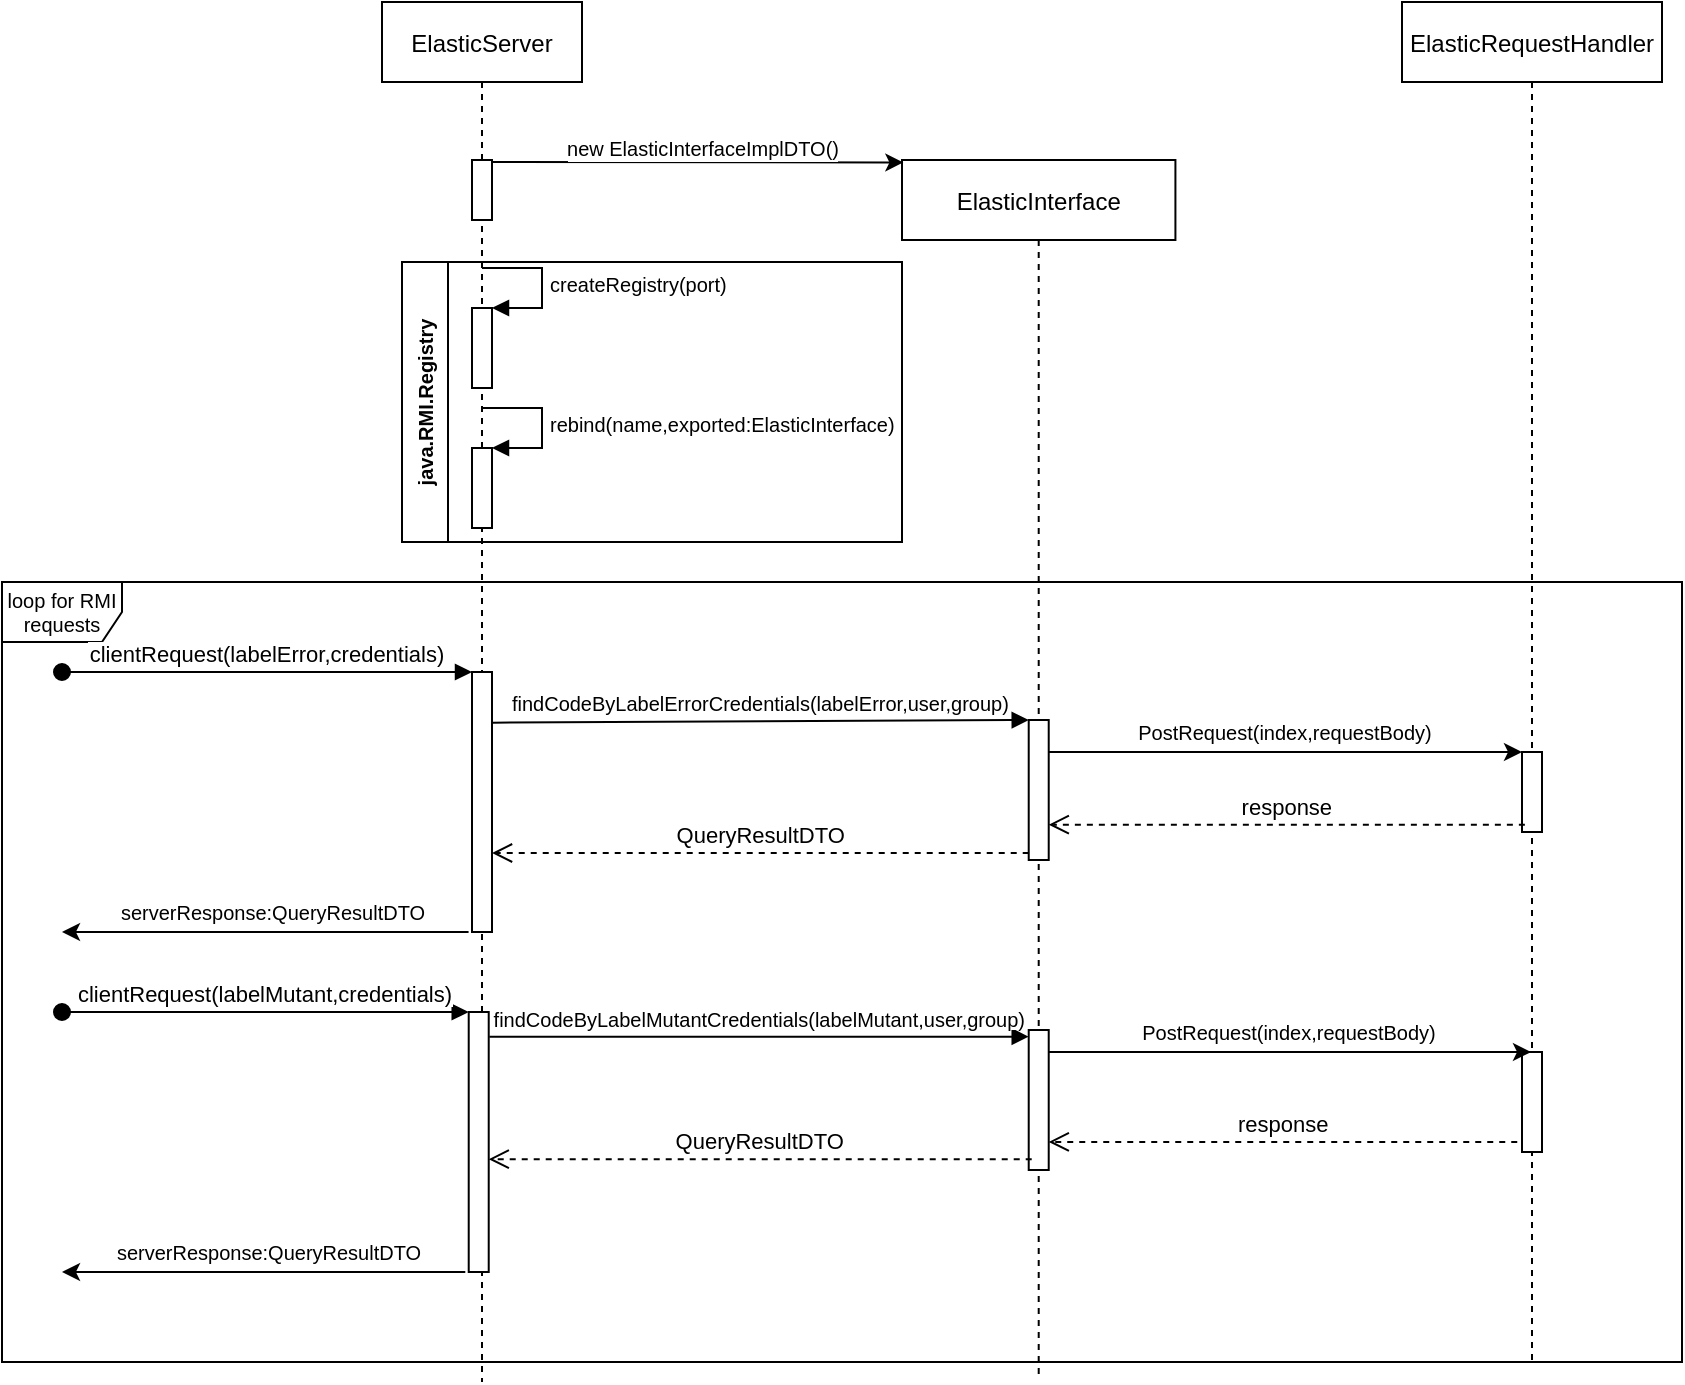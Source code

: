 <mxfile version="15.6.2" type="github">
  <diagram id="kgpKYQtTHZ0yAKxKKP6v" name="Page-1">
    <mxGraphModel dx="1831" dy="499" grid="1" gridSize="10" guides="1" tooltips="1" connect="1" arrows="1" fold="1" page="1" pageScale="1" pageWidth="850" pageHeight="1100" math="0" shadow="0">
      <root>
        <mxCell id="0" />
        <mxCell id="1" parent="0" />
        <mxCell id="6yEHF6eIrHNhduy1DD2R-30" value="loop for RMI requests" style="shape=umlFrame;whiteSpace=wrap;html=1;fontSize=10;" vertex="1" parent="1">
          <mxGeometry x="-70" y="370" width="840" height="390" as="geometry" />
        </mxCell>
        <mxCell id="3nuBFxr9cyL0pnOWT2aG-1" value="ElasticServer" style="shape=umlLifeline;perimeter=lifelinePerimeter;container=1;collapsible=0;recursiveResize=0;rounded=0;shadow=0;strokeWidth=1;" parent="1" vertex="1">
          <mxGeometry x="120" y="80" width="100" height="690" as="geometry" />
        </mxCell>
        <mxCell id="3nuBFxr9cyL0pnOWT2aG-2" value="" style="points=[];perimeter=orthogonalPerimeter;rounded=0;shadow=0;strokeWidth=1;" parent="3nuBFxr9cyL0pnOWT2aG-1" vertex="1">
          <mxGeometry x="43.36" y="505" width="10" height="130" as="geometry" />
        </mxCell>
        <mxCell id="6yEHF6eIrHNhduy1DD2R-21" value="clientRequest(labelMutant,credentials)" style="verticalAlign=bottom;startArrow=oval;endArrow=block;startSize=8;shadow=0;strokeWidth=1;" edge="1" parent="3nuBFxr9cyL0pnOWT2aG-1">
          <mxGeometry relative="1" as="geometry">
            <mxPoint x="-160" y="505" as="sourcePoint" />
            <mxPoint x="43.36" y="505" as="targetPoint" />
          </mxGeometry>
        </mxCell>
        <mxCell id="6yEHF6eIrHNhduy1DD2R-26" value="" style="points=[];perimeter=orthogonalPerimeter;rounded=0;shadow=0;strokeWidth=1;" vertex="1" parent="3nuBFxr9cyL0pnOWT2aG-1">
          <mxGeometry x="45.0" y="335" width="10" height="130" as="geometry" />
        </mxCell>
        <mxCell id="6yEHF6eIrHNhduy1DD2R-27" value="clientRequest(labelError,credentials)" style="verticalAlign=bottom;startArrow=oval;endArrow=block;startSize=8;shadow=0;strokeWidth=1;" edge="1" parent="3nuBFxr9cyL0pnOWT2aG-1" target="6yEHF6eIrHNhduy1DD2R-26">
          <mxGeometry relative="1" as="geometry">
            <mxPoint x="-160" y="335" as="sourcePoint" />
            <mxPoint x="43.36" y="335" as="targetPoint" />
          </mxGeometry>
        </mxCell>
        <mxCell id="6yEHF6eIrHNhduy1DD2R-28" value="" style="endArrow=classic;html=1;rounded=0;fontSize=10;exitX=-0.171;exitY=1;exitDx=0;exitDy=0;exitPerimeter=0;" edge="1" parent="3nuBFxr9cyL0pnOWT2aG-1" source="6yEHF6eIrHNhduy1DD2R-26">
          <mxGeometry width="50" height="50" relative="1" as="geometry">
            <mxPoint x="38.36" y="459" as="sourcePoint" />
            <mxPoint x="-160" y="465" as="targetPoint" />
          </mxGeometry>
        </mxCell>
        <mxCell id="6yEHF6eIrHNhduy1DD2R-29" value="serverResponse:QueryResultDTO" style="edgeLabel;html=1;align=center;verticalAlign=middle;resizable=0;points=[];fontSize=10;" vertex="1" connectable="0" parent="6yEHF6eIrHNhduy1DD2R-28">
          <mxGeometry x="-0.153" relative="1" as="geometry">
            <mxPoint x="-13" y="-10" as="offset" />
          </mxGeometry>
        </mxCell>
        <mxCell id="6yEHF6eIrHNhduy1DD2R-31" value="" style="points=[];perimeter=orthogonalPerimeter;rounded=0;shadow=0;strokeWidth=1;" vertex="1" parent="3nuBFxr9cyL0pnOWT2aG-1">
          <mxGeometry x="45" y="79" width="10" height="30" as="geometry" />
        </mxCell>
        <mxCell id="6yEHF6eIrHNhduy1DD2R-34" value="" style="html=1;points=[];perimeter=orthogonalPerimeter;fontSize=10;" vertex="1" parent="3nuBFxr9cyL0pnOWT2aG-1">
          <mxGeometry x="45" y="153" width="10" height="40" as="geometry" />
        </mxCell>
        <mxCell id="6yEHF6eIrHNhduy1DD2R-35" value="createRegistry(port)" style="edgeStyle=orthogonalEdgeStyle;html=1;align=left;spacingLeft=2;endArrow=block;rounded=0;entryX=1;entryY=0;fontSize=10;" edge="1" target="6yEHF6eIrHNhduy1DD2R-34" parent="3nuBFxr9cyL0pnOWT2aG-1">
          <mxGeometry relative="1" as="geometry">
            <mxPoint x="50" y="133" as="sourcePoint" />
            <Array as="points">
              <mxPoint x="80" y="133" />
            </Array>
          </mxGeometry>
        </mxCell>
        <mxCell id="6yEHF6eIrHNhduy1DD2R-37" value="" style="html=1;points=[];perimeter=orthogonalPerimeter;fontSize=10;" vertex="1" parent="3nuBFxr9cyL0pnOWT2aG-1">
          <mxGeometry x="45" y="223" width="10" height="40" as="geometry" />
        </mxCell>
        <mxCell id="6yEHF6eIrHNhduy1DD2R-38" value="rebind(name,exported:ElasticInterface)" style="edgeStyle=orthogonalEdgeStyle;html=1;align=left;spacingLeft=2;endArrow=block;rounded=0;entryX=1;entryY=0;fontSize=10;" edge="1" target="6yEHF6eIrHNhduy1DD2R-37" parent="3nuBFxr9cyL0pnOWT2aG-1">
          <mxGeometry relative="1" as="geometry">
            <mxPoint x="50" y="203" as="sourcePoint" />
            <Array as="points">
              <mxPoint x="80" y="203" />
            </Array>
          </mxGeometry>
        </mxCell>
        <mxCell id="3nuBFxr9cyL0pnOWT2aG-5" value="ElasticInterface" style="shape=umlLifeline;perimeter=lifelinePerimeter;container=1;collapsible=0;recursiveResize=0;rounded=0;shadow=0;strokeWidth=1;" parent="1" vertex="1">
          <mxGeometry x="380" y="159" width="136.71" height="610" as="geometry" />
        </mxCell>
        <mxCell id="6yEHF6eIrHNhduy1DD2R-9" value="" style="points=[];perimeter=orthogonalPerimeter;rounded=0;shadow=0;strokeWidth=1;" vertex="1" parent="3nuBFxr9cyL0pnOWT2aG-5">
          <mxGeometry x="63.36" y="435" width="10" height="70" as="geometry" />
        </mxCell>
        <mxCell id="3nuBFxr9cyL0pnOWT2aG-6" value="" style="points=[];perimeter=orthogonalPerimeter;rounded=0;shadow=0;strokeWidth=1;" parent="3nuBFxr9cyL0pnOWT2aG-5" vertex="1">
          <mxGeometry x="63.36" y="280" width="10" height="70" as="geometry" />
        </mxCell>
        <mxCell id="3nuBFxr9cyL0pnOWT2aG-7" value="QueryResultDTO" style="verticalAlign=bottom;endArrow=open;dashed=1;endSize=8;exitX=0;exitY=0.95;shadow=0;strokeWidth=1;" parent="1" source="3nuBFxr9cyL0pnOWT2aG-6" target="6yEHF6eIrHNhduy1DD2R-26" edge="1">
          <mxGeometry relative="1" as="geometry">
            <mxPoint x="190" y="502" as="targetPoint" />
          </mxGeometry>
        </mxCell>
        <mxCell id="3nuBFxr9cyL0pnOWT2aG-8" value="findCodeByLabelErrorCredentials(labelError,user,group)" style="verticalAlign=bottom;endArrow=block;entryX=0;entryY=0;shadow=0;strokeWidth=1;fontSize=10;exitX=1.021;exitY=0.195;exitDx=0;exitDy=0;exitPerimeter=0;" parent="1" source="6yEHF6eIrHNhduy1DD2R-26" target="3nuBFxr9cyL0pnOWT2aG-6" edge="1">
          <mxGeometry relative="1" as="geometry">
            <mxPoint x="230" y="410" as="sourcePoint" />
          </mxGeometry>
        </mxCell>
        <mxCell id="6yEHF6eIrHNhduy1DD2R-1" value="ElasticRequestHandler" style="shape=umlLifeline;perimeter=lifelinePerimeter;container=1;collapsible=0;recursiveResize=0;rounded=0;shadow=0;strokeWidth=1;" vertex="1" parent="1">
          <mxGeometry x="630" y="80" width="130" height="680" as="geometry" />
        </mxCell>
        <mxCell id="6yEHF6eIrHNhduy1DD2R-10" value="" style="points=[];perimeter=orthogonalPerimeter;rounded=0;shadow=0;strokeWidth=1;" vertex="1" parent="6yEHF6eIrHNhduy1DD2R-1">
          <mxGeometry x="60" y="525" width="10" height="50" as="geometry" />
        </mxCell>
        <mxCell id="6yEHF6eIrHNhduy1DD2R-2" value="" style="points=[];perimeter=orthogonalPerimeter;rounded=0;shadow=0;strokeWidth=1;" vertex="1" parent="6yEHF6eIrHNhduy1DD2R-1">
          <mxGeometry x="60" y="375" width="10" height="40" as="geometry" />
        </mxCell>
        <mxCell id="6yEHF6eIrHNhduy1DD2R-3" value="" style="endArrow=classic;html=1;rounded=0;" edge="1" parent="1" source="3nuBFxr9cyL0pnOWT2aG-6" target="6yEHF6eIrHNhduy1DD2R-2">
          <mxGeometry width="50" height="50" relative="1" as="geometry">
            <mxPoint x="525" y="675" as="sourcePoint" />
            <mxPoint x="575" y="625" as="targetPoint" />
            <Array as="points">
              <mxPoint x="555" y="455" />
            </Array>
          </mxGeometry>
        </mxCell>
        <mxCell id="6yEHF6eIrHNhduy1DD2R-5" value="PostRequest(index,requestBody)" style="edgeLabel;html=1;align=center;verticalAlign=middle;resizable=0;points=[];fontSize=10;" vertex="1" connectable="0" parent="6yEHF6eIrHNhduy1DD2R-3">
          <mxGeometry x="-0.009" y="1" relative="1" as="geometry">
            <mxPoint y="-9" as="offset" />
          </mxGeometry>
        </mxCell>
        <mxCell id="6yEHF6eIrHNhduy1DD2R-6" value="QueryResultDTO" style="verticalAlign=bottom;endArrow=open;dashed=1;endSize=8;exitX=0.15;exitY=0.923;shadow=0;strokeWidth=1;exitDx=0;exitDy=0;exitPerimeter=0;" edge="1" parent="1" source="6yEHF6eIrHNhduy1DD2R-9" target="3nuBFxr9cyL0pnOWT2aG-2">
          <mxGeometry relative="1" as="geometry">
            <mxPoint x="173.36" y="664.43" as="targetPoint" />
            <mxPoint x="488.36" y="664.44" as="sourcePoint" />
          </mxGeometry>
        </mxCell>
        <mxCell id="6yEHF6eIrHNhduy1DD2R-7" value="findCodeByLabelMutantCredentials(labelMutant,user,group)" style="verticalAlign=bottom;endArrow=block;shadow=0;strokeWidth=1;fontSize=10;exitX=1.029;exitY=0.095;exitDx=0;exitDy=0;exitPerimeter=0;" edge="1" parent="1" source="3nuBFxr9cyL0pnOWT2aG-2" target="6yEHF6eIrHNhduy1DD2R-9">
          <mxGeometry relative="1" as="geometry">
            <mxPoint x="173.36" y="597.93" as="sourcePoint" />
            <mxPoint x="486.72" y="597.35" as="targetPoint" />
          </mxGeometry>
        </mxCell>
        <mxCell id="6yEHF6eIrHNhduy1DD2R-14" value="" style="endArrow=classic;html=1;rounded=0;" edge="1" parent="1" source="6yEHF6eIrHNhduy1DD2R-9" target="6yEHF6eIrHNhduy1DD2R-1">
          <mxGeometry width="50" height="50" relative="1" as="geometry">
            <mxPoint x="498.36" y="605" as="sourcePoint" />
            <mxPoint x="645" y="605" as="targetPoint" />
            <Array as="points">
              <mxPoint x="555" y="605" />
            </Array>
          </mxGeometry>
        </mxCell>
        <mxCell id="6yEHF6eIrHNhduy1DD2R-15" value="PostRequest(index,requestBody)" style="edgeLabel;html=1;align=center;verticalAlign=middle;resizable=0;points=[];fontSize=10;" vertex="1" connectable="0" parent="6yEHF6eIrHNhduy1DD2R-14">
          <mxGeometry x="-0.009" y="1" relative="1" as="geometry">
            <mxPoint y="-9" as="offset" />
          </mxGeometry>
        </mxCell>
        <mxCell id="6yEHF6eIrHNhduy1DD2R-16" value="response" style="verticalAlign=bottom;endArrow=open;dashed=1;endSize=8;exitX=0.143;exitY=0.909;shadow=0;strokeWidth=1;exitDx=0;exitDy=0;exitPerimeter=0;" edge="1" parent="1" source="6yEHF6eIrHNhduy1DD2R-2" target="3nuBFxr9cyL0pnOWT2aG-6">
          <mxGeometry relative="1" as="geometry">
            <mxPoint x="330" y="505" as="targetPoint" />
            <mxPoint x="643.36" y="505" as="sourcePoint" />
          </mxGeometry>
        </mxCell>
        <mxCell id="6yEHF6eIrHNhduy1DD2R-17" value="response" style="verticalAlign=bottom;endArrow=open;dashed=1;endSize=8;shadow=0;strokeWidth=1;exitX=-0.238;exitY=0.899;exitDx=0;exitDy=0;exitPerimeter=0;" edge="1" parent="1" source="6yEHF6eIrHNhduy1DD2R-10" target="6yEHF6eIrHNhduy1DD2R-9">
          <mxGeometry relative="1" as="geometry">
            <mxPoint x="497.86" y="651.42" as="targetPoint" />
            <mxPoint x="645" y="651" as="sourcePoint" />
          </mxGeometry>
        </mxCell>
        <mxCell id="6yEHF6eIrHNhduy1DD2R-19" value="" style="endArrow=classic;html=1;rounded=0;fontSize=10;exitX=-0.171;exitY=1;exitDx=0;exitDy=0;exitPerimeter=0;" edge="1" parent="1" source="3nuBFxr9cyL0pnOWT2aG-2">
          <mxGeometry width="50" height="50" relative="1" as="geometry">
            <mxPoint x="158.36" y="709" as="sourcePoint" />
            <mxPoint x="-40" y="715" as="targetPoint" />
          </mxGeometry>
        </mxCell>
        <mxCell id="6yEHF6eIrHNhduy1DD2R-20" value="serverResponse:QueryResultDTO" style="edgeLabel;html=1;align=center;verticalAlign=middle;resizable=0;points=[];fontSize=10;" vertex="1" connectable="0" parent="6yEHF6eIrHNhduy1DD2R-19">
          <mxGeometry x="-0.153" relative="1" as="geometry">
            <mxPoint x="-13" y="-10" as="offset" />
          </mxGeometry>
        </mxCell>
        <mxCell id="6yEHF6eIrHNhduy1DD2R-32" value="" style="endArrow=classic;html=1;rounded=0;fontSize=10;exitX=1.021;exitY=0.033;exitDx=0;exitDy=0;exitPerimeter=0;entryX=0.005;entryY=0.002;entryDx=0;entryDy=0;entryPerimeter=0;" edge="1" parent="1" source="6yEHF6eIrHNhduy1DD2R-31" target="3nuBFxr9cyL0pnOWT2aG-5">
          <mxGeometry width="50" height="50" relative="1" as="geometry">
            <mxPoint x="370" y="310" as="sourcePoint" />
            <mxPoint x="420" y="260" as="targetPoint" />
          </mxGeometry>
        </mxCell>
        <mxCell id="6yEHF6eIrHNhduy1DD2R-33" value="new ElasticInterfaceImplDTO()" style="edgeLabel;html=1;align=center;verticalAlign=middle;resizable=0;points=[];fontSize=10;" vertex="1" connectable="0" parent="6yEHF6eIrHNhduy1DD2R-32">
          <mxGeometry x="-0.08" y="-1" relative="1" as="geometry">
            <mxPoint x="10" y="-8" as="offset" />
          </mxGeometry>
        </mxCell>
        <mxCell id="6yEHF6eIrHNhduy1DD2R-39" value="java.RMI.Registry" style="swimlane;horizontal=0;fontSize=10;" vertex="1" parent="1">
          <mxGeometry x="130" y="210" width="250" height="140" as="geometry" />
        </mxCell>
      </root>
    </mxGraphModel>
  </diagram>
</mxfile>
